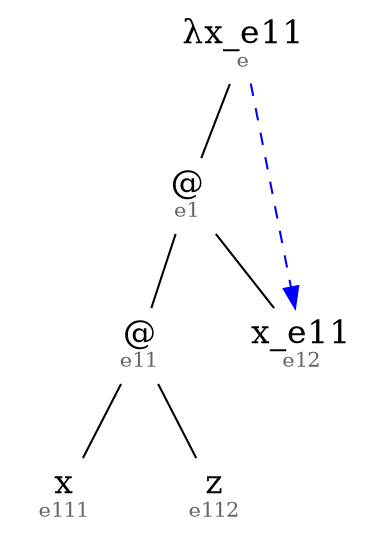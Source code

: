 digraph t10_fixed_nf { layout=dot; rankdir=TB; e [label=<λx_e11<br/><font point-size="10" color="gray40">e</font>>, shape=none, fontcolor="black", fontsize=16]; e1 [label=<@<br/><font point-size="10" color="gray40">e1</font>>, shape=none, fontcolor="black", fontsize=16]; e11 [label=<@<br/><font point-size="10" color="gray40">e11</font>>, shape=none, fontcolor="black", fontsize=16]; e111 [label=<x<br/><font point-size="10" color="gray40">e111</font>>, shape=none, fontcolor="black", fontsize=16]; e112 [label=<z<br/><font point-size="10" color="gray40">e112</font>>, shape=none, fontcolor="black", fontsize=16]; e12 [label=<x_e11<br/><font point-size="10" color="gray40">e12</font>>, shape=none, fontcolor="black", fontsize=16]; e -> e1 [arrowhead=none]; e1 -> e11 [arrowhead=none]; e1 -> e12 [arrowhead=none]; e11 -> e111 [arrowhead=none]; e11 -> e112 [arrowhead=none]; e -> e12 [color=blue, style=dashed]; }
